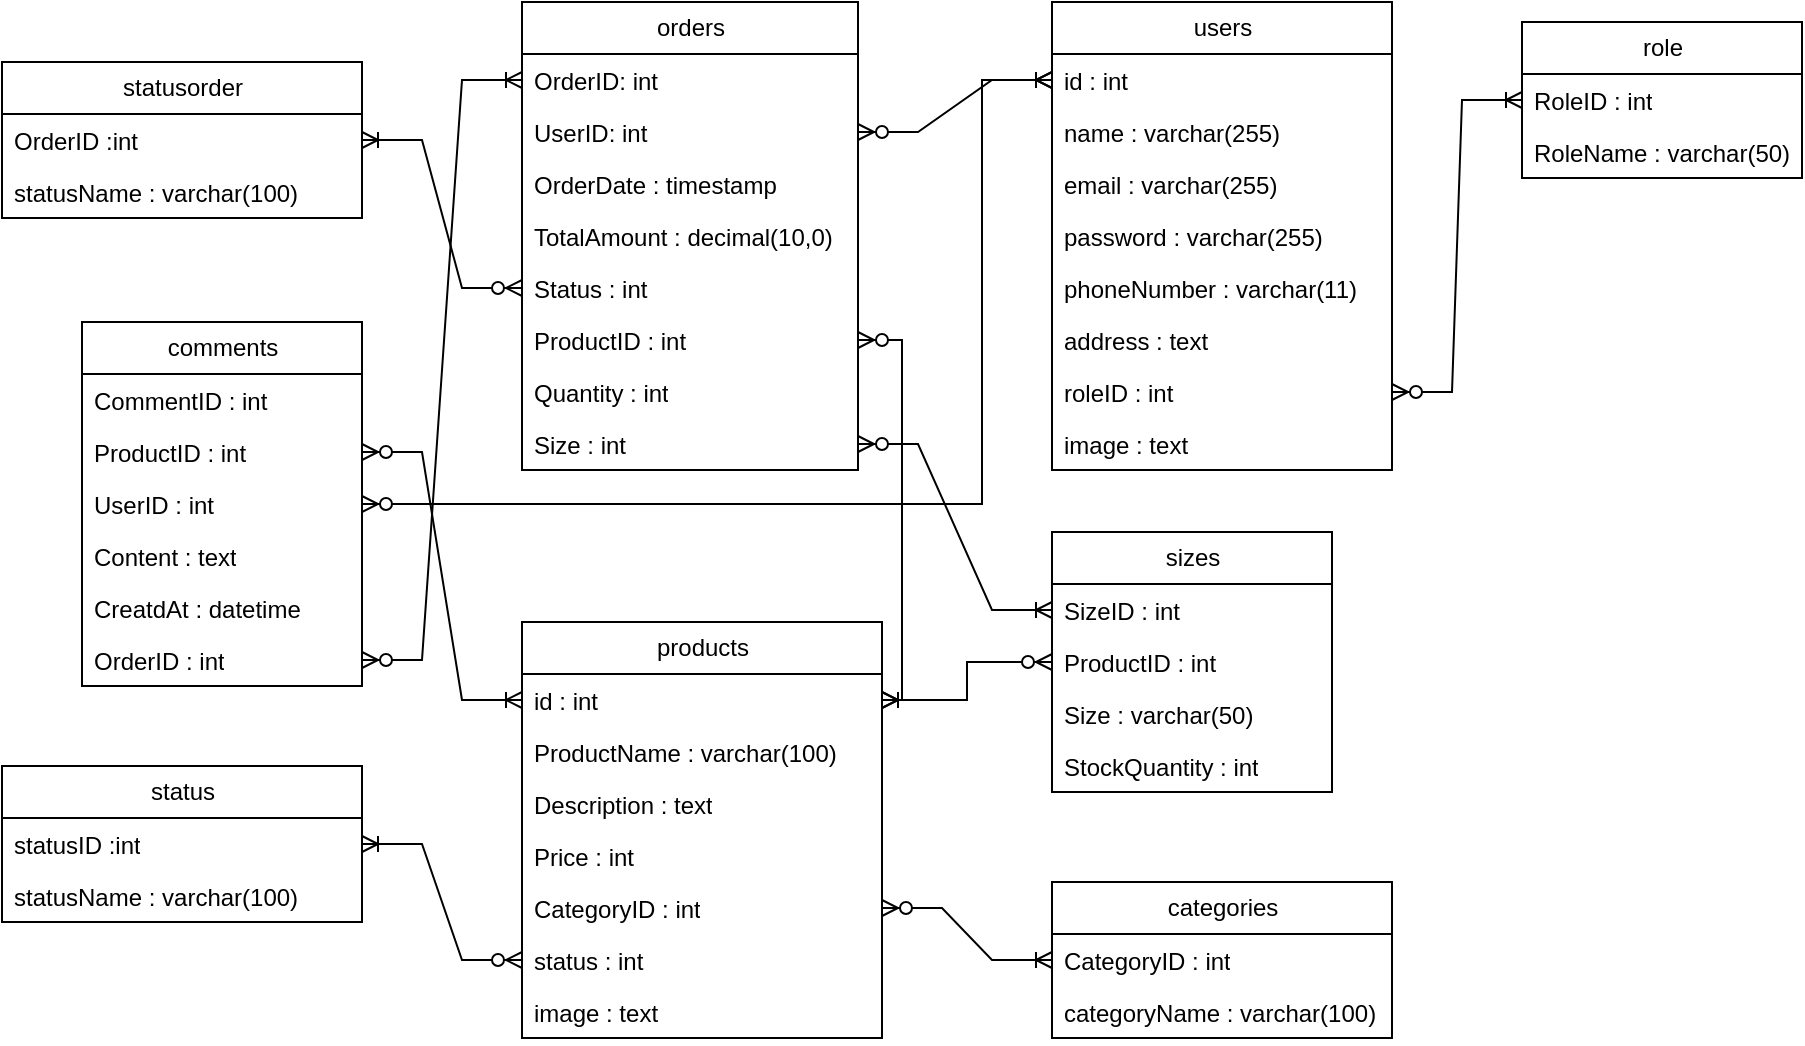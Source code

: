 <mxfile version="25.0.3">
  <diagram name="Page-1" id="hGzVFW15qOxzOIAsznC4">
    <mxGraphModel dx="1195" dy="658" grid="1" gridSize="10" guides="1" tooltips="1" connect="1" arrows="1" fold="1" page="1" pageScale="1" pageWidth="850" pageHeight="1100" background="#ffffff" math="0" shadow="0">
      <root>
        <mxCell id="0" />
        <mxCell id="1" parent="0" />
        <mxCell id="VLxWvRIEvz5_RPVV5BwK-1" value="products" style="swimlane;fontStyle=0;childLayout=stackLayout;horizontal=1;startSize=26;fillColor=none;horizontalStack=0;resizeParent=1;resizeParentMax=0;resizeLast=0;collapsible=1;marginBottom=0;html=1;" parent="1" vertex="1">
          <mxGeometry x="280" y="530" width="180" height="208" as="geometry">
            <mxRectangle x="-810" y="570" width="90" height="30" as="alternateBounds" />
          </mxGeometry>
        </mxCell>
        <mxCell id="VLxWvRIEvz5_RPVV5BwK-2" value="id : int" style="text;strokeColor=none;fillColor=none;align=left;verticalAlign=top;spacingLeft=4;spacingRight=4;overflow=hidden;rotatable=0;points=[[0,0.5],[1,0.5]];portConstraint=eastwest;whiteSpace=wrap;html=1;" parent="VLxWvRIEvz5_RPVV5BwK-1" vertex="1">
          <mxGeometry y="26" width="180" height="26" as="geometry" />
        </mxCell>
        <mxCell id="VLxWvRIEvz5_RPVV5BwK-3" value="ProductName : varchar(100)" style="text;strokeColor=none;fillColor=none;align=left;verticalAlign=top;spacingLeft=4;spacingRight=4;overflow=hidden;rotatable=0;points=[[0,0.5],[1,0.5]];portConstraint=eastwest;whiteSpace=wrap;html=1;" parent="VLxWvRIEvz5_RPVV5BwK-1" vertex="1">
          <mxGeometry y="52" width="180" height="26" as="geometry" />
        </mxCell>
        <mxCell id="VLxWvRIEvz5_RPVV5BwK-4" value="Description : text" style="text;strokeColor=none;fillColor=none;align=left;verticalAlign=top;spacingLeft=4;spacingRight=4;overflow=hidden;rotatable=0;points=[[0,0.5],[1,0.5]];portConstraint=eastwest;whiteSpace=wrap;html=1;" parent="VLxWvRIEvz5_RPVV5BwK-1" vertex="1">
          <mxGeometry y="78" width="180" height="26" as="geometry" />
        </mxCell>
        <mxCell id="VLxWvRIEvz5_RPVV5BwK-5" value="Price : int" style="text;strokeColor=none;fillColor=none;align=left;verticalAlign=top;spacingLeft=4;spacingRight=4;overflow=hidden;rotatable=0;points=[[0,0.5],[1,0.5]];portConstraint=eastwest;whiteSpace=wrap;html=1;" parent="VLxWvRIEvz5_RPVV5BwK-1" vertex="1">
          <mxGeometry y="104" width="180" height="26" as="geometry" />
        </mxCell>
        <mxCell id="VLxWvRIEvz5_RPVV5BwK-6" value="CategoryID : int" style="text;strokeColor=none;fillColor=none;align=left;verticalAlign=top;spacingLeft=4;spacingRight=4;overflow=hidden;rotatable=0;points=[[0,0.5],[1,0.5]];portConstraint=eastwest;whiteSpace=wrap;html=1;" parent="VLxWvRIEvz5_RPVV5BwK-1" vertex="1">
          <mxGeometry y="130" width="180" height="26" as="geometry" />
        </mxCell>
        <mxCell id="VLxWvRIEvz5_RPVV5BwK-7" value="status : int" style="text;strokeColor=none;fillColor=none;align=left;verticalAlign=top;spacingLeft=4;spacingRight=4;overflow=hidden;rotatable=0;points=[[0,0.5],[1,0.5]];portConstraint=eastwest;whiteSpace=wrap;html=1;" parent="VLxWvRIEvz5_RPVV5BwK-1" vertex="1">
          <mxGeometry y="156" width="180" height="26" as="geometry" />
        </mxCell>
        <mxCell id="VLxWvRIEvz5_RPVV5BwK-8" value="image : text" style="text;strokeColor=none;fillColor=none;align=left;verticalAlign=top;spacingLeft=4;spacingRight=4;overflow=hidden;rotatable=0;points=[[0,0.5],[1,0.5]];portConstraint=eastwest;whiteSpace=wrap;html=1;" parent="VLxWvRIEvz5_RPVV5BwK-1" vertex="1">
          <mxGeometry y="182" width="180" height="26" as="geometry" />
        </mxCell>
        <mxCell id="VLxWvRIEvz5_RPVV5BwK-9" value="orders" style="swimlane;fontStyle=0;childLayout=stackLayout;horizontal=1;startSize=26;fillColor=none;horizontalStack=0;resizeParent=1;resizeParentMax=0;resizeLast=0;collapsible=1;marginBottom=0;html=1;" parent="1" vertex="1">
          <mxGeometry x="280" y="220" width="168" height="234" as="geometry" />
        </mxCell>
        <mxCell id="VLxWvRIEvz5_RPVV5BwK-10" value="OrderID: int" style="text;strokeColor=none;fillColor=none;align=left;verticalAlign=top;spacingLeft=4;spacingRight=4;overflow=hidden;rotatable=0;points=[[0,0.5],[1,0.5]];portConstraint=eastwest;whiteSpace=wrap;html=1;" parent="VLxWvRIEvz5_RPVV5BwK-9" vertex="1">
          <mxGeometry y="26" width="168" height="26" as="geometry" />
        </mxCell>
        <mxCell id="VLxWvRIEvz5_RPVV5BwK-11" value="UserID: int" style="text;strokeColor=none;fillColor=none;align=left;verticalAlign=top;spacingLeft=4;spacingRight=4;overflow=hidden;rotatable=0;points=[[0,0.5],[1,0.5]];portConstraint=eastwest;whiteSpace=wrap;html=1;" parent="VLxWvRIEvz5_RPVV5BwK-9" vertex="1">
          <mxGeometry y="52" width="168" height="26" as="geometry" />
        </mxCell>
        <mxCell id="VLxWvRIEvz5_RPVV5BwK-12" value="OrderDate : timestamp" style="text;strokeColor=none;fillColor=none;align=left;verticalAlign=top;spacingLeft=4;spacingRight=4;overflow=hidden;rotatable=0;points=[[0,0.5],[1,0.5]];portConstraint=eastwest;whiteSpace=wrap;html=1;" parent="VLxWvRIEvz5_RPVV5BwK-9" vertex="1">
          <mxGeometry y="78" width="168" height="26" as="geometry" />
        </mxCell>
        <mxCell id="VLxWvRIEvz5_RPVV5BwK-13" value="TotalAmount : decimal(10,0)" style="text;strokeColor=none;fillColor=none;align=left;verticalAlign=top;spacingLeft=4;spacingRight=4;overflow=hidden;rotatable=0;points=[[0,0.5],[1,0.5]];portConstraint=eastwest;whiteSpace=wrap;html=1;" parent="VLxWvRIEvz5_RPVV5BwK-9" vertex="1">
          <mxGeometry y="104" width="168" height="26" as="geometry" />
        </mxCell>
        <mxCell id="VLxWvRIEvz5_RPVV5BwK-14" value="Status : int&amp;nbsp;" style="text;strokeColor=none;fillColor=none;align=left;verticalAlign=top;spacingLeft=4;spacingRight=4;overflow=hidden;rotatable=0;points=[[0,0.5],[1,0.5]];portConstraint=eastwest;whiteSpace=wrap;html=1;" parent="VLxWvRIEvz5_RPVV5BwK-9" vertex="1">
          <mxGeometry y="130" width="168" height="26" as="geometry" />
        </mxCell>
        <mxCell id="VLxWvRIEvz5_RPVV5BwK-15" value="ProductID : int" style="text;strokeColor=none;fillColor=none;align=left;verticalAlign=top;spacingLeft=4;spacingRight=4;overflow=hidden;rotatable=0;points=[[0,0.5],[1,0.5]];portConstraint=eastwest;whiteSpace=wrap;html=1;" parent="VLxWvRIEvz5_RPVV5BwK-9" vertex="1">
          <mxGeometry y="156" width="168" height="26" as="geometry" />
        </mxCell>
        <mxCell id="VLxWvRIEvz5_RPVV5BwK-16" value="Quantity : int" style="text;strokeColor=none;fillColor=none;align=left;verticalAlign=top;spacingLeft=4;spacingRight=4;overflow=hidden;rotatable=0;points=[[0,0.5],[1,0.5]];portConstraint=eastwest;whiteSpace=wrap;html=1;" parent="VLxWvRIEvz5_RPVV5BwK-9" vertex="1">
          <mxGeometry y="182" width="168" height="26" as="geometry" />
        </mxCell>
        <mxCell id="VLxWvRIEvz5_RPVV5BwK-17" value="Size : int" style="text;strokeColor=none;fillColor=none;align=left;verticalAlign=top;spacingLeft=4;spacingRight=4;overflow=hidden;rotatable=0;points=[[0,0.5],[1,0.5]];portConstraint=eastwest;whiteSpace=wrap;html=1;" parent="VLxWvRIEvz5_RPVV5BwK-9" vertex="1">
          <mxGeometry y="208" width="168" height="26" as="geometry" />
        </mxCell>
        <mxCell id="VLxWvRIEvz5_RPVV5BwK-18" value="statusorder" style="swimlane;fontStyle=0;childLayout=stackLayout;horizontal=1;startSize=26;fillColor=none;horizontalStack=0;resizeParent=1;resizeParentMax=0;resizeLast=0;collapsible=1;marginBottom=0;html=1;" parent="1" vertex="1">
          <mxGeometry x="20" y="250" width="180" height="78" as="geometry" />
        </mxCell>
        <mxCell id="VLxWvRIEvz5_RPVV5BwK-19" value="OrderID :int" style="text;strokeColor=none;fillColor=none;align=left;verticalAlign=top;spacingLeft=4;spacingRight=4;overflow=hidden;rotatable=0;points=[[0,0.5],[1,0.5]];portConstraint=eastwest;whiteSpace=wrap;html=1;" parent="VLxWvRIEvz5_RPVV5BwK-18" vertex="1">
          <mxGeometry y="26" width="180" height="26" as="geometry" />
        </mxCell>
        <mxCell id="VLxWvRIEvz5_RPVV5BwK-20" value="statusName : varchar(100)" style="text;strokeColor=none;fillColor=none;align=left;verticalAlign=top;spacingLeft=4;spacingRight=4;overflow=hidden;rotatable=0;points=[[0,0.5],[1,0.5]];portConstraint=eastwest;whiteSpace=wrap;html=1;" parent="VLxWvRIEvz5_RPVV5BwK-18" vertex="1">
          <mxGeometry y="52" width="180" height="26" as="geometry" />
        </mxCell>
        <mxCell id="VLxWvRIEvz5_RPVV5BwK-21" value="status" style="swimlane;fontStyle=0;childLayout=stackLayout;horizontal=1;startSize=26;fillColor=none;horizontalStack=0;resizeParent=1;resizeParentMax=0;resizeLast=0;collapsible=1;marginBottom=0;html=1;" parent="1" vertex="1">
          <mxGeometry x="20" y="602" width="180" height="78" as="geometry" />
        </mxCell>
        <mxCell id="VLxWvRIEvz5_RPVV5BwK-22" value="statusID :int" style="text;strokeColor=none;fillColor=none;align=left;verticalAlign=top;spacingLeft=4;spacingRight=4;overflow=hidden;rotatable=0;points=[[0,0.5],[1,0.5]];portConstraint=eastwest;whiteSpace=wrap;html=1;" parent="VLxWvRIEvz5_RPVV5BwK-21" vertex="1">
          <mxGeometry y="26" width="180" height="26" as="geometry" />
        </mxCell>
        <mxCell id="VLxWvRIEvz5_RPVV5BwK-23" value="statusName : varchar(100)" style="text;strokeColor=none;fillColor=none;align=left;verticalAlign=top;spacingLeft=4;spacingRight=4;overflow=hidden;rotatable=0;points=[[0,0.5],[1,0.5]];portConstraint=eastwest;whiteSpace=wrap;html=1;" parent="VLxWvRIEvz5_RPVV5BwK-21" vertex="1">
          <mxGeometry y="52" width="180" height="26" as="geometry" />
        </mxCell>
        <mxCell id="VLxWvRIEvz5_RPVV5BwK-24" value="users" style="swimlane;fontStyle=0;childLayout=stackLayout;horizontal=1;startSize=26;fillColor=none;horizontalStack=0;resizeParent=1;resizeParentMax=0;resizeLast=0;collapsible=1;marginBottom=0;html=1;" parent="1" vertex="1">
          <mxGeometry x="545" y="220" width="170" height="234" as="geometry" />
        </mxCell>
        <mxCell id="VLxWvRIEvz5_RPVV5BwK-25" value="id : int" style="text;strokeColor=none;fillColor=none;align=left;verticalAlign=top;spacingLeft=4;spacingRight=4;overflow=hidden;rotatable=0;points=[[0,0.5],[1,0.5]];portConstraint=eastwest;whiteSpace=wrap;html=1;" parent="VLxWvRIEvz5_RPVV5BwK-24" vertex="1">
          <mxGeometry y="26" width="170" height="26" as="geometry" />
        </mxCell>
        <mxCell id="VLxWvRIEvz5_RPVV5BwK-26" value="name : varchar(255)" style="text;strokeColor=none;fillColor=none;align=left;verticalAlign=top;spacingLeft=4;spacingRight=4;overflow=hidden;rotatable=0;points=[[0,0.5],[1,0.5]];portConstraint=eastwest;whiteSpace=wrap;html=1;" parent="VLxWvRIEvz5_RPVV5BwK-24" vertex="1">
          <mxGeometry y="52" width="170" height="26" as="geometry" />
        </mxCell>
        <mxCell id="VLxWvRIEvz5_RPVV5BwK-27" value="email : varchar(255)" style="text;strokeColor=none;fillColor=none;align=left;verticalAlign=top;spacingLeft=4;spacingRight=4;overflow=hidden;rotatable=0;points=[[0,0.5],[1,0.5]];portConstraint=eastwest;whiteSpace=wrap;html=1;" parent="VLxWvRIEvz5_RPVV5BwK-24" vertex="1">
          <mxGeometry y="78" width="170" height="26" as="geometry" />
        </mxCell>
        <mxCell id="VLxWvRIEvz5_RPVV5BwK-28" value="password : varchar(255)" style="text;strokeColor=none;fillColor=none;align=left;verticalAlign=top;spacingLeft=4;spacingRight=4;overflow=hidden;rotatable=0;points=[[0,0.5],[1,0.5]];portConstraint=eastwest;whiteSpace=wrap;html=1;" parent="VLxWvRIEvz5_RPVV5BwK-24" vertex="1">
          <mxGeometry y="104" width="170" height="26" as="geometry" />
        </mxCell>
        <mxCell id="VLxWvRIEvz5_RPVV5BwK-29" value="phoneNumber : varchar(11)" style="text;strokeColor=none;fillColor=none;align=left;verticalAlign=top;spacingLeft=4;spacingRight=4;overflow=hidden;rotatable=0;points=[[0,0.5],[1,0.5]];portConstraint=eastwest;whiteSpace=wrap;html=1;" parent="VLxWvRIEvz5_RPVV5BwK-24" vertex="1">
          <mxGeometry y="130" width="170" height="26" as="geometry" />
        </mxCell>
        <mxCell id="VLxWvRIEvz5_RPVV5BwK-30" value="address : text" style="text;strokeColor=none;fillColor=none;align=left;verticalAlign=top;spacingLeft=4;spacingRight=4;overflow=hidden;rotatable=0;points=[[0,0.5],[1,0.5]];portConstraint=eastwest;whiteSpace=wrap;html=1;" parent="VLxWvRIEvz5_RPVV5BwK-24" vertex="1">
          <mxGeometry y="156" width="170" height="26" as="geometry" />
        </mxCell>
        <mxCell id="VLxWvRIEvz5_RPVV5BwK-31" value="roleID : int" style="text;strokeColor=none;fillColor=none;align=left;verticalAlign=top;spacingLeft=4;spacingRight=4;overflow=hidden;rotatable=0;points=[[0,0.5],[1,0.5]];portConstraint=eastwest;whiteSpace=wrap;html=1;" parent="VLxWvRIEvz5_RPVV5BwK-24" vertex="1">
          <mxGeometry y="182" width="170" height="26" as="geometry" />
        </mxCell>
        <mxCell id="VLxWvRIEvz5_RPVV5BwK-32" value="image : text" style="text;strokeColor=none;fillColor=none;align=left;verticalAlign=top;spacingLeft=4;spacingRight=4;overflow=hidden;rotatable=0;points=[[0,0.5],[1,0.5]];portConstraint=eastwest;whiteSpace=wrap;html=1;" parent="VLxWvRIEvz5_RPVV5BwK-24" vertex="1">
          <mxGeometry y="208" width="170" height="26" as="geometry" />
        </mxCell>
        <mxCell id="VLxWvRIEvz5_RPVV5BwK-33" value="sizes" style="swimlane;fontStyle=0;childLayout=stackLayout;horizontal=1;startSize=26;fillColor=none;horizontalStack=0;resizeParent=1;resizeParentMax=0;resizeLast=0;collapsible=1;marginBottom=0;html=1;" parent="1" vertex="1">
          <mxGeometry x="545" y="485" width="140" height="130" as="geometry" />
        </mxCell>
        <mxCell id="VLxWvRIEvz5_RPVV5BwK-34" value="SizeID : int&amp;nbsp;" style="text;strokeColor=none;fillColor=none;align=left;verticalAlign=top;spacingLeft=4;spacingRight=4;overflow=hidden;rotatable=0;points=[[0,0.5],[1,0.5]];portConstraint=eastwest;whiteSpace=wrap;html=1;" parent="VLxWvRIEvz5_RPVV5BwK-33" vertex="1">
          <mxGeometry y="26" width="140" height="26" as="geometry" />
        </mxCell>
        <mxCell id="VLxWvRIEvz5_RPVV5BwK-35" value="ProductID : int&amp;nbsp;" style="text;strokeColor=none;fillColor=none;align=left;verticalAlign=top;spacingLeft=4;spacingRight=4;overflow=hidden;rotatable=0;points=[[0,0.5],[1,0.5]];portConstraint=eastwest;whiteSpace=wrap;html=1;" parent="VLxWvRIEvz5_RPVV5BwK-33" vertex="1">
          <mxGeometry y="52" width="140" height="26" as="geometry" />
        </mxCell>
        <mxCell id="VLxWvRIEvz5_RPVV5BwK-36" value="Size : varchar(50)" style="text;strokeColor=none;fillColor=none;align=left;verticalAlign=top;spacingLeft=4;spacingRight=4;overflow=hidden;rotatable=0;points=[[0,0.5],[1,0.5]];portConstraint=eastwest;whiteSpace=wrap;html=1;" parent="VLxWvRIEvz5_RPVV5BwK-33" vertex="1">
          <mxGeometry y="78" width="140" height="26" as="geometry" />
        </mxCell>
        <mxCell id="VLxWvRIEvz5_RPVV5BwK-37" value="StockQuantity : int" style="text;strokeColor=none;fillColor=none;align=left;verticalAlign=top;spacingLeft=4;spacingRight=4;overflow=hidden;rotatable=0;points=[[0,0.5],[1,0.5]];portConstraint=eastwest;whiteSpace=wrap;html=1;" parent="VLxWvRIEvz5_RPVV5BwK-33" vertex="1">
          <mxGeometry y="104" width="140" height="26" as="geometry" />
        </mxCell>
        <mxCell id="VLxWvRIEvz5_RPVV5BwK-38" value="categories" style="swimlane;fontStyle=0;childLayout=stackLayout;horizontal=1;startSize=26;fillColor=none;horizontalStack=0;resizeParent=1;resizeParentMax=0;resizeLast=0;collapsible=1;marginBottom=0;html=1;" parent="1" vertex="1">
          <mxGeometry x="545" y="660" width="170" height="78" as="geometry" />
        </mxCell>
        <mxCell id="VLxWvRIEvz5_RPVV5BwK-39" value="CategoryID : int" style="text;strokeColor=none;fillColor=none;align=left;verticalAlign=top;spacingLeft=4;spacingRight=4;overflow=hidden;rotatable=0;points=[[0,0.5],[1,0.5]];portConstraint=eastwest;whiteSpace=wrap;html=1;" parent="VLxWvRIEvz5_RPVV5BwK-38" vertex="1">
          <mxGeometry y="26" width="170" height="26" as="geometry" />
        </mxCell>
        <mxCell id="VLxWvRIEvz5_RPVV5BwK-40" value="categoryName : varchar(100)" style="text;strokeColor=none;fillColor=none;align=left;verticalAlign=top;spacingLeft=4;spacingRight=4;overflow=hidden;rotatable=0;points=[[0,0.5],[1,0.5]];portConstraint=eastwest;whiteSpace=wrap;html=1;" parent="VLxWvRIEvz5_RPVV5BwK-38" vertex="1">
          <mxGeometry y="52" width="170" height="26" as="geometry" />
        </mxCell>
        <mxCell id="VLxWvRIEvz5_RPVV5BwK-41" value="role" style="swimlane;fontStyle=0;childLayout=stackLayout;horizontal=1;startSize=26;fillColor=none;horizontalStack=0;resizeParent=1;resizeParentMax=0;resizeLast=0;collapsible=1;marginBottom=0;html=1;" parent="1" vertex="1">
          <mxGeometry x="780" y="230" width="140" height="78" as="geometry" />
        </mxCell>
        <mxCell id="VLxWvRIEvz5_RPVV5BwK-42" value="RoleID : int" style="text;strokeColor=none;fillColor=none;align=left;verticalAlign=top;spacingLeft=4;spacingRight=4;overflow=hidden;rotatable=0;points=[[0,0.5],[1,0.5]];portConstraint=eastwest;whiteSpace=wrap;html=1;" parent="VLxWvRIEvz5_RPVV5BwK-41" vertex="1">
          <mxGeometry y="26" width="140" height="26" as="geometry" />
        </mxCell>
        <mxCell id="VLxWvRIEvz5_RPVV5BwK-43" value="RoleName : varchar(50)" style="text;strokeColor=none;fillColor=none;align=left;verticalAlign=top;spacingLeft=4;spacingRight=4;overflow=hidden;rotatable=0;points=[[0,0.5],[1,0.5]];portConstraint=eastwest;whiteSpace=wrap;html=1;" parent="VLxWvRIEvz5_RPVV5BwK-41" vertex="1">
          <mxGeometry y="52" width="140" height="26" as="geometry" />
        </mxCell>
        <mxCell id="VLxWvRIEvz5_RPVV5BwK-44" value="comments" style="swimlane;fontStyle=0;childLayout=stackLayout;horizontal=1;startSize=26;fillColor=none;horizontalStack=0;resizeParent=1;resizeParentMax=0;resizeLast=0;collapsible=1;marginBottom=0;html=1;" parent="1" vertex="1">
          <mxGeometry x="60" y="380" width="140" height="182" as="geometry" />
        </mxCell>
        <mxCell id="VLxWvRIEvz5_RPVV5BwK-45" value="CommentID : int" style="text;strokeColor=none;fillColor=none;align=left;verticalAlign=top;spacingLeft=4;spacingRight=4;overflow=hidden;rotatable=0;points=[[0,0.5],[1,0.5]];portConstraint=eastwest;whiteSpace=wrap;html=1;" parent="VLxWvRIEvz5_RPVV5BwK-44" vertex="1">
          <mxGeometry y="26" width="140" height="26" as="geometry" />
        </mxCell>
        <mxCell id="VLxWvRIEvz5_RPVV5BwK-46" value="ProductID : int" style="text;strokeColor=none;fillColor=none;align=left;verticalAlign=top;spacingLeft=4;spacingRight=4;overflow=hidden;rotatable=0;points=[[0,0.5],[1,0.5]];portConstraint=eastwest;whiteSpace=wrap;html=1;" parent="VLxWvRIEvz5_RPVV5BwK-44" vertex="1">
          <mxGeometry y="52" width="140" height="26" as="geometry" />
        </mxCell>
        <mxCell id="VLxWvRIEvz5_RPVV5BwK-47" value="UserID : int" style="text;strokeColor=none;fillColor=none;align=left;verticalAlign=top;spacingLeft=4;spacingRight=4;overflow=hidden;rotatable=0;points=[[0,0.5],[1,0.5]];portConstraint=eastwest;whiteSpace=wrap;html=1;" parent="VLxWvRIEvz5_RPVV5BwK-44" vertex="1">
          <mxGeometry y="78" width="140" height="26" as="geometry" />
        </mxCell>
        <mxCell id="VLxWvRIEvz5_RPVV5BwK-48" value="Content : text" style="text;strokeColor=none;fillColor=none;align=left;verticalAlign=top;spacingLeft=4;spacingRight=4;overflow=hidden;rotatable=0;points=[[0,0.5],[1,0.5]];portConstraint=eastwest;whiteSpace=wrap;html=1;" parent="VLxWvRIEvz5_RPVV5BwK-44" vertex="1">
          <mxGeometry y="104" width="140" height="26" as="geometry" />
        </mxCell>
        <mxCell id="VLxWvRIEvz5_RPVV5BwK-49" value="CreatdAt : datetime" style="text;strokeColor=none;fillColor=none;align=left;verticalAlign=top;spacingLeft=4;spacingRight=4;overflow=hidden;rotatable=0;points=[[0,0.5],[1,0.5]];portConstraint=eastwest;whiteSpace=wrap;html=1;" parent="VLxWvRIEvz5_RPVV5BwK-44" vertex="1">
          <mxGeometry y="130" width="140" height="26" as="geometry" />
        </mxCell>
        <mxCell id="VLxWvRIEvz5_RPVV5BwK-50" value="OrderID : int" style="text;strokeColor=none;fillColor=none;align=left;verticalAlign=top;spacingLeft=4;spacingRight=4;overflow=hidden;rotatable=0;points=[[0,0.5],[1,0.5]];portConstraint=eastwest;whiteSpace=wrap;html=1;" parent="VLxWvRIEvz5_RPVV5BwK-44" vertex="1">
          <mxGeometry y="156" width="140" height="26" as="geometry" />
        </mxCell>
        <mxCell id="VLxWvRIEvz5_RPVV5BwK-52" value="" style="edgeStyle=entityRelationEdgeStyle;fontSize=12;html=1;endArrow=ERoneToMany;startArrow=ERzeroToMany;rounded=0;entryX=0;entryY=0.5;entryDx=0;entryDy=0;exitX=1;exitY=0.5;exitDx=0;exitDy=0;" parent="1" source="VLxWvRIEvz5_RPVV5BwK-46" target="VLxWvRIEvz5_RPVV5BwK-2" edge="1">
          <mxGeometry width="100" height="100" relative="1" as="geometry">
            <mxPoint x="310" y="500" as="sourcePoint" />
            <mxPoint x="410" y="400" as="targetPoint" />
          </mxGeometry>
        </mxCell>
        <mxCell id="VLxWvRIEvz5_RPVV5BwK-53" value="" style="edgeStyle=entityRelationEdgeStyle;fontSize=12;html=1;endArrow=ERoneToMany;startArrow=ERzeroToMany;rounded=0;exitX=0;exitY=0.5;exitDx=0;exitDy=0;entryX=1;entryY=0.5;entryDx=0;entryDy=0;" parent="1" source="VLxWvRIEvz5_RPVV5BwK-7" target="VLxWvRIEvz5_RPVV5BwK-22" edge="1">
          <mxGeometry width="100" height="100" relative="1" as="geometry">
            <mxPoint x="310" y="500" as="sourcePoint" />
            <mxPoint x="410" y="400" as="targetPoint" />
          </mxGeometry>
        </mxCell>
        <mxCell id="VLxWvRIEvz5_RPVV5BwK-54" value="" style="edgeStyle=entityRelationEdgeStyle;fontSize=12;html=1;endArrow=ERoneToMany;startArrow=ERzeroToMany;rounded=0;exitX=1;exitY=0.5;exitDx=0;exitDy=0;" parent="1" source="VLxWvRIEvz5_RPVV5BwK-6" target="VLxWvRIEvz5_RPVV5BwK-39" edge="1">
          <mxGeometry width="100" height="100" relative="1" as="geometry">
            <mxPoint x="310" y="500" as="sourcePoint" />
            <mxPoint x="410" y="400" as="targetPoint" />
          </mxGeometry>
        </mxCell>
        <mxCell id="VLxWvRIEvz5_RPVV5BwK-55" value="" style="edgeStyle=entityRelationEdgeStyle;fontSize=12;html=1;endArrow=ERoneToMany;startArrow=ERzeroToMany;rounded=0;entryX=1;entryY=0.5;entryDx=0;entryDy=0;exitX=0;exitY=0.5;exitDx=0;exitDy=0;" parent="1" source="VLxWvRIEvz5_RPVV5BwK-14" target="VLxWvRIEvz5_RPVV5BwK-19" edge="1">
          <mxGeometry width="100" height="100" relative="1" as="geometry">
            <mxPoint x="310" y="500" as="sourcePoint" />
            <mxPoint x="410" y="400" as="targetPoint" />
          </mxGeometry>
        </mxCell>
        <mxCell id="VLxWvRIEvz5_RPVV5BwK-56" value="" style="edgeStyle=orthogonalEdgeStyle;fontSize=12;html=1;endArrow=ERoneToMany;startArrow=ERzeroToMany;rounded=0;exitX=1;exitY=0.5;exitDx=0;exitDy=0;entryX=0;entryY=0.5;entryDx=0;entryDy=0;" parent="1" source="VLxWvRIEvz5_RPVV5BwK-47" target="VLxWvRIEvz5_RPVV5BwK-25" edge="1">
          <mxGeometry width="100" height="100" relative="1" as="geometry">
            <mxPoint x="310" y="500" as="sourcePoint" />
            <mxPoint x="500" y="200" as="targetPoint" />
            <Array as="points">
              <mxPoint x="510" y="471" />
              <mxPoint x="510" y="259" />
            </Array>
          </mxGeometry>
        </mxCell>
        <mxCell id="VLxWvRIEvz5_RPVV5BwK-57" value="" style="edgeStyle=entityRelationEdgeStyle;fontSize=12;html=1;endArrow=ERoneToMany;startArrow=ERzeroToMany;rounded=0;exitX=1;exitY=0.5;exitDx=0;exitDy=0;entryX=0;entryY=0.5;entryDx=0;entryDy=0;" parent="1" source="VLxWvRIEvz5_RPVV5BwK-11" target="VLxWvRIEvz5_RPVV5BwK-25" edge="1">
          <mxGeometry width="100" height="100" relative="1" as="geometry">
            <mxPoint x="310" y="500" as="sourcePoint" />
            <mxPoint x="540" y="260" as="targetPoint" />
          </mxGeometry>
        </mxCell>
        <mxCell id="VLxWvRIEvz5_RPVV5BwK-58" value="" style="edgeStyle=entityRelationEdgeStyle;fontSize=12;html=1;endArrow=ERoneToMany;startArrow=ERzeroToMany;rounded=0;exitX=1;exitY=0.5;exitDx=0;exitDy=0;entryX=0;entryY=0.5;entryDx=0;entryDy=0;" parent="1" source="VLxWvRIEvz5_RPVV5BwK-31" target="VLxWvRIEvz5_RPVV5BwK-42" edge="1">
          <mxGeometry width="100" height="100" relative="1" as="geometry">
            <mxPoint x="310" y="500" as="sourcePoint" />
            <mxPoint x="410" y="400" as="targetPoint" />
          </mxGeometry>
        </mxCell>
        <mxCell id="VLxWvRIEvz5_RPVV5BwK-59" value="" style="edgeStyle=entityRelationEdgeStyle;fontSize=12;html=1;endArrow=ERoneToMany;startArrow=ERzeroToMany;rounded=0;exitX=1;exitY=0.5;exitDx=0;exitDy=0;entryX=0;entryY=0.5;entryDx=0;entryDy=0;" parent="1" source="VLxWvRIEvz5_RPVV5BwK-17" target="VLxWvRIEvz5_RPVV5BwK-34" edge="1">
          <mxGeometry width="100" height="100" relative="1" as="geometry">
            <mxPoint x="310" y="500" as="sourcePoint" />
            <mxPoint x="410" y="400" as="targetPoint" />
          </mxGeometry>
        </mxCell>
        <mxCell id="VLxWvRIEvz5_RPVV5BwK-60" value="" style="edgeStyle=orthogonalEdgeStyle;fontSize=12;html=1;endArrow=ERoneToMany;startArrow=ERzeroToMany;rounded=0;exitX=0;exitY=0.5;exitDx=0;exitDy=0;entryX=1;entryY=0.5;entryDx=0;entryDy=0;" parent="1" source="VLxWvRIEvz5_RPVV5BwK-35" target="VLxWvRIEvz5_RPVV5BwK-2" edge="1">
          <mxGeometry width="100" height="100" relative="1" as="geometry">
            <mxPoint x="310" y="500" as="sourcePoint" />
            <mxPoint x="410" y="400" as="targetPoint" />
          </mxGeometry>
        </mxCell>
        <mxCell id="VLxWvRIEvz5_RPVV5BwK-61" value="" style="edgeStyle=orthogonalEdgeStyle;fontSize=12;html=1;endArrow=ERoneToMany;startArrow=ERzeroToMany;rounded=0;entryX=1;entryY=0.5;entryDx=0;entryDy=0;exitX=1;exitY=0.5;exitDx=0;exitDy=0;" parent="1" source="VLxWvRIEvz5_RPVV5BwK-15" target="VLxWvRIEvz5_RPVV5BwK-2" edge="1">
          <mxGeometry width="100" height="100" relative="1" as="geometry">
            <mxPoint x="310" y="500" as="sourcePoint" />
            <mxPoint x="410" y="400" as="targetPoint" />
          </mxGeometry>
        </mxCell>
        <mxCell id="r6ojJ19C-DrDaO1i5AIf-1" value="" style="edgeStyle=entityRelationEdgeStyle;fontSize=12;html=1;endArrow=ERoneToMany;startArrow=ERzeroToMany;rounded=0;exitX=1;exitY=0.5;exitDx=0;exitDy=0;" edge="1" parent="1" source="VLxWvRIEvz5_RPVV5BwK-50" target="VLxWvRIEvz5_RPVV5BwK-10">
          <mxGeometry width="100" height="100" relative="1" as="geometry">
            <mxPoint x="340" y="480" as="sourcePoint" />
            <mxPoint x="440" y="380" as="targetPoint" />
          </mxGeometry>
        </mxCell>
      </root>
    </mxGraphModel>
  </diagram>
</mxfile>
